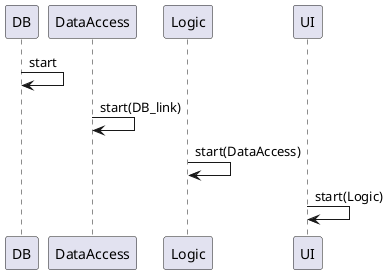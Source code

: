@startuml
DB -> DB: start
DataAccess -> DataAccess: start(DB_link)
Logic -> Logic: start(DataAccess)
UI -> UI: start(Logic)
@enduml